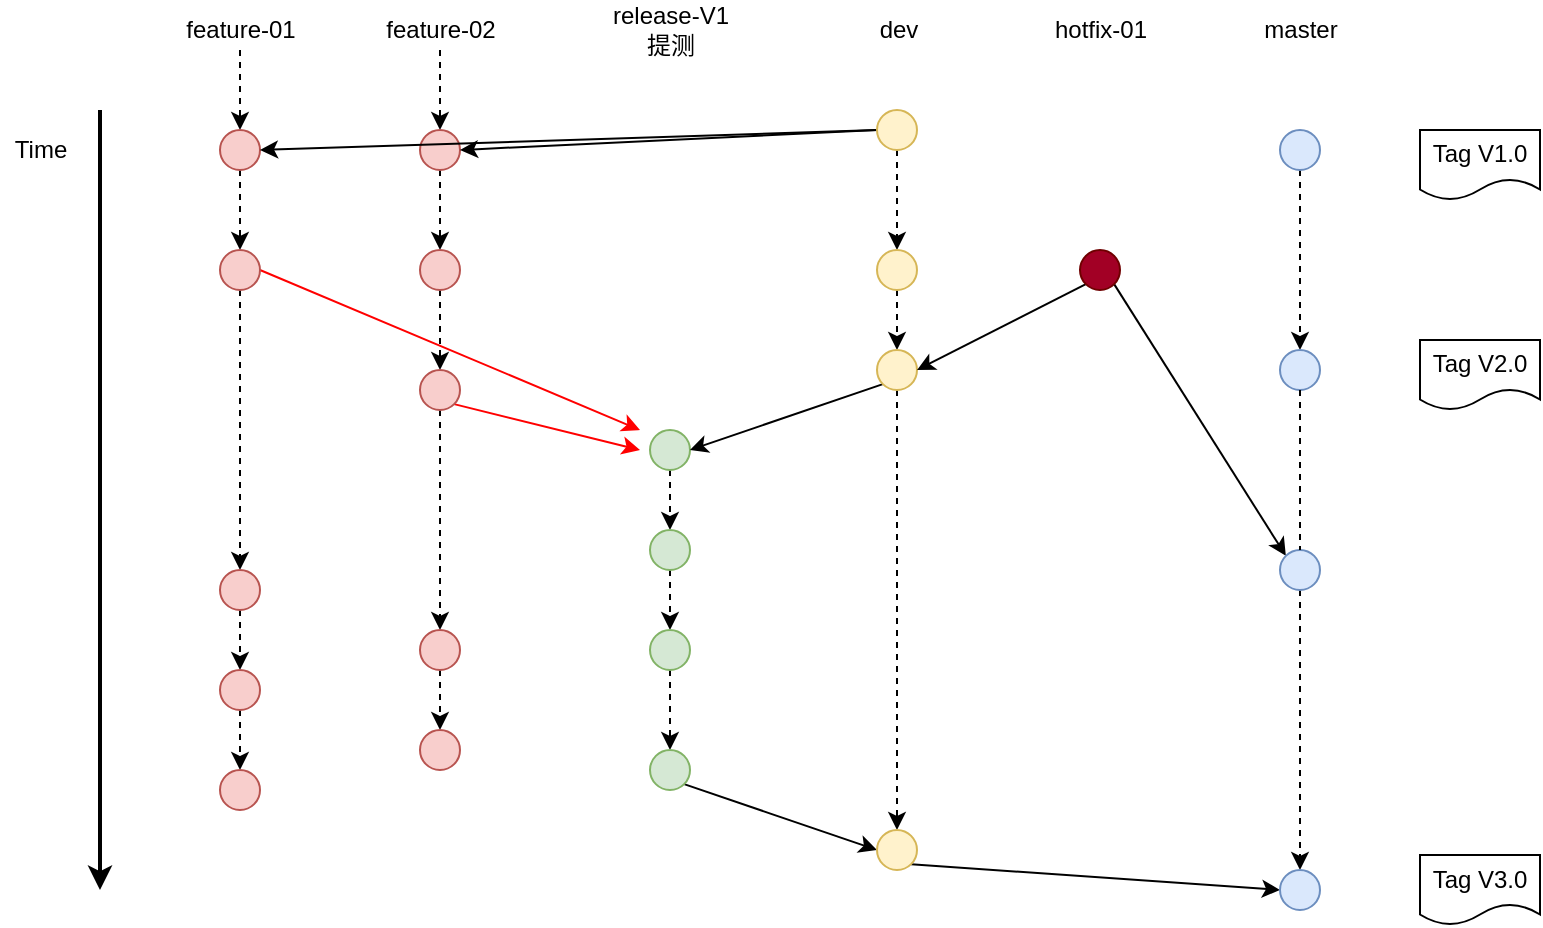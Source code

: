 <mxfile version="16.5.6" type="github">
  <diagram id="C5RBs43oDa-KdzZeNtuy" name="Page-1">
    <mxGraphModel dx="893" dy="1129" grid="1" gridSize="10" guides="1" tooltips="1" connect="1" arrows="1" fold="1" page="1" pageScale="1" pageWidth="827" pageHeight="1169" math="0" shadow="0">
      <root>
        <mxCell id="WIyWlLk6GJQsqaUBKTNV-0" />
        <mxCell id="WIyWlLk6GJQsqaUBKTNV-1" parent="WIyWlLk6GJQsqaUBKTNV-0" />
        <mxCell id="nvJy1aFqVvoF6byBFl7i-10" style="edgeStyle=orthogonalEdgeStyle;rounded=0;orthogonalLoop=1;jettySize=auto;html=1;entryX=0.5;entryY=0;entryDx=0;entryDy=0;dashed=1;" parent="WIyWlLk6GJQsqaUBKTNV-1" source="nvJy1aFqVvoF6byBFl7i-0" target="nvJy1aFqVvoF6byBFl7i-6" edge="1">
          <mxGeometry relative="1" as="geometry" />
        </mxCell>
        <mxCell id="nvJy1aFqVvoF6byBFl7i-0" value="feature-01" style="text;html=1;align=center;verticalAlign=middle;resizable=0;points=[];autosize=1;strokeColor=none;fillColor=none;" parent="WIyWlLk6GJQsqaUBKTNV-1" vertex="1">
          <mxGeometry x="85" y="110" width="70" height="20" as="geometry" />
        </mxCell>
        <mxCell id="nvJy1aFqVvoF6byBFl7i-19" style="edgeStyle=orthogonalEdgeStyle;rounded=0;orthogonalLoop=1;jettySize=auto;html=1;entryX=0.5;entryY=0;entryDx=0;entryDy=0;dashed=1;" parent="WIyWlLk6GJQsqaUBKTNV-1" source="nvJy1aFqVvoF6byBFl7i-1" target="nvJy1aFqVvoF6byBFl7i-16" edge="1">
          <mxGeometry relative="1" as="geometry" />
        </mxCell>
        <mxCell id="nvJy1aFqVvoF6byBFl7i-1" value="feature-02" style="text;html=1;align=center;verticalAlign=middle;resizable=0;points=[];autosize=1;strokeColor=none;fillColor=none;" parent="WIyWlLk6GJQsqaUBKTNV-1" vertex="1">
          <mxGeometry x="185" y="110" width="70" height="20" as="geometry" />
        </mxCell>
        <mxCell id="nvJy1aFqVvoF6byBFl7i-2" value="release-V1&lt;br&gt;提测" style="text;html=1;align=center;verticalAlign=middle;resizable=0;points=[];autosize=1;strokeColor=none;fillColor=none;" parent="WIyWlLk6GJQsqaUBKTNV-1" vertex="1">
          <mxGeometry x="300" y="105" width="70" height="30" as="geometry" />
        </mxCell>
        <mxCell id="nvJy1aFqVvoF6byBFl7i-3" value="dev" style="text;html=1;align=center;verticalAlign=middle;resizable=0;points=[];autosize=1;strokeColor=none;fillColor=none;" parent="WIyWlLk6GJQsqaUBKTNV-1" vertex="1">
          <mxGeometry x="428.5" y="110" width="40" height="20" as="geometry" />
        </mxCell>
        <mxCell id="nvJy1aFqVvoF6byBFl7i-4" value="hotfix-01" style="text;html=1;align=center;verticalAlign=middle;resizable=0;points=[];autosize=1;strokeColor=none;fillColor=none;" parent="WIyWlLk6GJQsqaUBKTNV-1" vertex="1">
          <mxGeometry x="520" y="110" width="60" height="20" as="geometry" />
        </mxCell>
        <mxCell id="nvJy1aFqVvoF6byBFl7i-5" value="master" style="text;html=1;align=center;verticalAlign=middle;resizable=0;points=[];autosize=1;strokeColor=none;fillColor=none;" parent="WIyWlLk6GJQsqaUBKTNV-1" vertex="1">
          <mxGeometry x="625" y="110" width="50" height="20" as="geometry" />
        </mxCell>
        <mxCell id="nvJy1aFqVvoF6byBFl7i-11" style="edgeStyle=orthogonalEdgeStyle;rounded=0;orthogonalLoop=1;jettySize=auto;html=1;exitX=0.5;exitY=1;exitDx=0;exitDy=0;entryX=0.5;entryY=0;entryDx=0;entryDy=0;dashed=1;" parent="WIyWlLk6GJQsqaUBKTNV-1" source="nvJy1aFqVvoF6byBFl7i-6" target="nvJy1aFqVvoF6byBFl7i-8" edge="1">
          <mxGeometry relative="1" as="geometry" />
        </mxCell>
        <mxCell id="nvJy1aFqVvoF6byBFl7i-6" value="" style="ellipse;whiteSpace=wrap;html=1;aspect=fixed;fillColor=#f8cecc;strokeColor=#b85450;" parent="WIyWlLk6GJQsqaUBKTNV-1" vertex="1">
          <mxGeometry x="110" y="170" width="20" height="20" as="geometry" />
        </mxCell>
        <mxCell id="nvJy1aFqVvoF6byBFl7i-20" style="edgeStyle=orthogonalEdgeStyle;rounded=0;orthogonalLoop=1;jettySize=auto;html=1;exitX=0.5;exitY=1;exitDx=0;exitDy=0;entryX=0.5;entryY=0;entryDx=0;entryDy=0;dashed=1;" parent="WIyWlLk6GJQsqaUBKTNV-1" source="nvJy1aFqVvoF6byBFl7i-8" target="nvJy1aFqVvoF6byBFl7i-12" edge="1">
          <mxGeometry relative="1" as="geometry" />
        </mxCell>
        <mxCell id="nvJy1aFqVvoF6byBFl7i-32" style="edgeStyle=none;rounded=0;orthogonalLoop=1;jettySize=auto;html=1;exitX=1;exitY=0.5;exitDx=0;exitDy=0;strokeColor=#FF0000;" parent="WIyWlLk6GJQsqaUBKTNV-1" source="nvJy1aFqVvoF6byBFl7i-8" edge="1">
          <mxGeometry relative="1" as="geometry">
            <mxPoint x="320" y="320" as="targetPoint" />
          </mxGeometry>
        </mxCell>
        <mxCell id="nvJy1aFqVvoF6byBFl7i-8" value="" style="ellipse;whiteSpace=wrap;html=1;aspect=fixed;fillColor=#f8cecc;strokeColor=#b85450;" parent="WIyWlLk6GJQsqaUBKTNV-1" vertex="1">
          <mxGeometry x="110" y="230" width="20" height="20" as="geometry" />
        </mxCell>
        <mxCell id="nvJy1aFqVvoF6byBFl7i-61" style="edgeStyle=none;rounded=0;orthogonalLoop=1;jettySize=auto;html=1;exitX=0.5;exitY=1;exitDx=0;exitDy=0;entryX=0.5;entryY=0;entryDx=0;entryDy=0;strokeColor=#000000;dashed=1;" parent="WIyWlLk6GJQsqaUBKTNV-1" source="nvJy1aFqVvoF6byBFl7i-12" target="nvJy1aFqVvoF6byBFl7i-13" edge="1">
          <mxGeometry relative="1" as="geometry" />
        </mxCell>
        <mxCell id="nvJy1aFqVvoF6byBFl7i-12" value="" style="ellipse;whiteSpace=wrap;html=1;aspect=fixed;fillColor=#f8cecc;strokeColor=#b85450;" parent="WIyWlLk6GJQsqaUBKTNV-1" vertex="1">
          <mxGeometry x="110" y="390" width="20" height="20" as="geometry" />
        </mxCell>
        <mxCell id="nvJy1aFqVvoF6byBFl7i-62" style="edgeStyle=none;rounded=0;orthogonalLoop=1;jettySize=auto;html=1;exitX=0.5;exitY=1;exitDx=0;exitDy=0;entryX=0.5;entryY=0;entryDx=0;entryDy=0;strokeColor=#000000;dashed=1;" parent="WIyWlLk6GJQsqaUBKTNV-1" source="nvJy1aFqVvoF6byBFl7i-13" target="nvJy1aFqVvoF6byBFl7i-14" edge="1">
          <mxGeometry relative="1" as="geometry" />
        </mxCell>
        <mxCell id="nvJy1aFqVvoF6byBFl7i-13" value="" style="ellipse;whiteSpace=wrap;html=1;aspect=fixed;fillColor=#f8cecc;strokeColor=#b85450;" parent="WIyWlLk6GJQsqaUBKTNV-1" vertex="1">
          <mxGeometry x="110" y="440" width="20" height="20" as="geometry" />
        </mxCell>
        <mxCell id="nvJy1aFqVvoF6byBFl7i-14" value="" style="ellipse;whiteSpace=wrap;html=1;aspect=fixed;fillColor=#f8cecc;strokeColor=#b85450;" parent="WIyWlLk6GJQsqaUBKTNV-1" vertex="1">
          <mxGeometry x="110" y="490" width="20" height="20" as="geometry" />
        </mxCell>
        <mxCell id="nvJy1aFqVvoF6byBFl7i-15" style="edgeStyle=orthogonalEdgeStyle;rounded=0;orthogonalLoop=1;jettySize=auto;html=1;exitX=0.5;exitY=1;exitDx=0;exitDy=0;entryX=0.5;entryY=0;entryDx=0;entryDy=0;dashed=1;" parent="WIyWlLk6GJQsqaUBKTNV-1" source="nvJy1aFqVvoF6byBFl7i-16" target="nvJy1aFqVvoF6byBFl7i-17" edge="1">
          <mxGeometry relative="1" as="geometry" />
        </mxCell>
        <mxCell id="nvJy1aFqVvoF6byBFl7i-16" value="" style="ellipse;whiteSpace=wrap;html=1;aspect=fixed;fillColor=#f8cecc;strokeColor=#b85450;" parent="WIyWlLk6GJQsqaUBKTNV-1" vertex="1">
          <mxGeometry x="210" y="170" width="20" height="20" as="geometry" />
        </mxCell>
        <mxCell id="nvJy1aFqVvoF6byBFl7i-29" style="edgeStyle=orthogonalEdgeStyle;rounded=0;orthogonalLoop=1;jettySize=auto;html=1;exitX=0.5;exitY=1;exitDx=0;exitDy=0;entryX=0.5;entryY=0;entryDx=0;entryDy=0;dashed=1;" parent="WIyWlLk6GJQsqaUBKTNV-1" source="nvJy1aFqVvoF6byBFl7i-17" target="nvJy1aFqVvoF6byBFl7i-25" edge="1">
          <mxGeometry relative="1" as="geometry" />
        </mxCell>
        <mxCell id="nvJy1aFqVvoF6byBFl7i-17" value="" style="ellipse;whiteSpace=wrap;html=1;aspect=fixed;fillColor=#f8cecc;strokeColor=#b85450;" parent="WIyWlLk6GJQsqaUBKTNV-1" vertex="1">
          <mxGeometry x="210" y="230" width="20" height="20" as="geometry" />
        </mxCell>
        <mxCell id="nvJy1aFqVvoF6byBFl7i-43" style="edgeStyle=none;rounded=0;orthogonalLoop=1;jettySize=auto;html=1;exitX=0.5;exitY=1;exitDx=0;exitDy=0;entryX=0.5;entryY=0;entryDx=0;entryDy=0;dashed=1;strokeColor=#000000;" parent="WIyWlLk6GJQsqaUBKTNV-1" source="nvJy1aFqVvoF6byBFl7i-22" target="nvJy1aFqVvoF6byBFl7i-33" edge="1">
          <mxGeometry relative="1" as="geometry" />
        </mxCell>
        <mxCell id="nvJy1aFqVvoF6byBFl7i-22" value="" style="ellipse;whiteSpace=wrap;html=1;aspect=fixed;fillColor=#d5e8d4;strokeColor=#82b366;" parent="WIyWlLk6GJQsqaUBKTNV-1" vertex="1">
          <mxGeometry x="325" y="320" width="20" height="20" as="geometry" />
        </mxCell>
        <mxCell id="nvJy1aFqVvoF6byBFl7i-46" style="edgeStyle=none;rounded=0;orthogonalLoop=1;jettySize=auto;html=1;exitX=0.5;exitY=1;exitDx=0;exitDy=0;entryX=0.5;entryY=0;entryDx=0;entryDy=0;dashed=1;strokeColor=#000000;" parent="WIyWlLk6GJQsqaUBKTNV-1" source="nvJy1aFqVvoF6byBFl7i-23" target="nvJy1aFqVvoF6byBFl7i-36" edge="1">
          <mxGeometry relative="1" as="geometry" />
        </mxCell>
        <mxCell id="nvJy1aFqVvoF6byBFl7i-57" style="edgeStyle=none;rounded=0;orthogonalLoop=1;jettySize=auto;html=1;exitX=0;exitY=0.5;exitDx=0;exitDy=0;entryX=1;entryY=0.5;entryDx=0;entryDy=0;strokeColor=#000000;" parent="WIyWlLk6GJQsqaUBKTNV-1" source="nvJy1aFqVvoF6byBFl7i-23" target="nvJy1aFqVvoF6byBFl7i-16" edge="1">
          <mxGeometry relative="1" as="geometry" />
        </mxCell>
        <mxCell id="nvJy1aFqVvoF6byBFl7i-58" style="edgeStyle=none;rounded=0;orthogonalLoop=1;jettySize=auto;html=1;exitX=0;exitY=0.5;exitDx=0;exitDy=0;entryX=1;entryY=0.5;entryDx=0;entryDy=0;strokeColor=#000000;" parent="WIyWlLk6GJQsqaUBKTNV-1" source="nvJy1aFqVvoF6byBFl7i-23" target="nvJy1aFqVvoF6byBFl7i-6" edge="1">
          <mxGeometry relative="1" as="geometry" />
        </mxCell>
        <mxCell id="nvJy1aFqVvoF6byBFl7i-23" value="" style="ellipse;whiteSpace=wrap;html=1;aspect=fixed;fillColor=#fff2cc;strokeColor=#d6b656;" parent="WIyWlLk6GJQsqaUBKTNV-1" vertex="1">
          <mxGeometry x="438.5" y="160" width="20" height="20" as="geometry" />
        </mxCell>
        <mxCell id="nvJy1aFqVvoF6byBFl7i-63" style="edgeStyle=none;rounded=0;orthogonalLoop=1;jettySize=auto;html=1;exitX=0.5;exitY=1;exitDx=0;exitDy=0;entryX=0.5;entryY=0;entryDx=0;entryDy=0;dashed=1;strokeColor=#000000;" parent="WIyWlLk6GJQsqaUBKTNV-1" source="nvJy1aFqVvoF6byBFl7i-24" target="nvJy1aFqVvoF6byBFl7i-51" edge="1">
          <mxGeometry relative="1" as="geometry" />
        </mxCell>
        <mxCell id="nvJy1aFqVvoF6byBFl7i-24" value="" style="ellipse;whiteSpace=wrap;html=1;aspect=fixed;fillColor=#dae8fc;strokeColor=#6c8ebf;" parent="WIyWlLk6GJQsqaUBKTNV-1" vertex="1">
          <mxGeometry x="640" y="170" width="20" height="20" as="geometry" />
        </mxCell>
        <mxCell id="nvJy1aFqVvoF6byBFl7i-31" style="edgeStyle=none;rounded=0;orthogonalLoop=1;jettySize=auto;html=1;exitX=1;exitY=1;exitDx=0;exitDy=0;fillColor=#f8cecc;strokeColor=#FF0000;" parent="WIyWlLk6GJQsqaUBKTNV-1" source="nvJy1aFqVvoF6byBFl7i-25" edge="1">
          <mxGeometry relative="1" as="geometry">
            <mxPoint x="320" y="330" as="targetPoint" />
          </mxGeometry>
        </mxCell>
        <mxCell id="nvJy1aFqVvoF6byBFl7i-59" style="edgeStyle=none;rounded=0;orthogonalLoop=1;jettySize=auto;html=1;exitX=0.5;exitY=1;exitDx=0;exitDy=0;entryX=0.5;entryY=0;entryDx=0;entryDy=0;strokeColor=#000000;dashed=1;" parent="WIyWlLk6GJQsqaUBKTNV-1" source="nvJy1aFqVvoF6byBFl7i-25" target="nvJy1aFqVvoF6byBFl7i-26" edge="1">
          <mxGeometry relative="1" as="geometry" />
        </mxCell>
        <mxCell id="nvJy1aFqVvoF6byBFl7i-25" value="" style="ellipse;whiteSpace=wrap;html=1;aspect=fixed;fillColor=#f8cecc;strokeColor=#b85450;" parent="WIyWlLk6GJQsqaUBKTNV-1" vertex="1">
          <mxGeometry x="210" y="290" width="20" height="20" as="geometry" />
        </mxCell>
        <mxCell id="nvJy1aFqVvoF6byBFl7i-60" style="edgeStyle=none;rounded=0;orthogonalLoop=1;jettySize=auto;html=1;exitX=0.5;exitY=1;exitDx=0;exitDy=0;entryX=0.5;entryY=0;entryDx=0;entryDy=0;strokeColor=#000000;dashed=1;" parent="WIyWlLk6GJQsqaUBKTNV-1" source="nvJy1aFqVvoF6byBFl7i-26" target="nvJy1aFqVvoF6byBFl7i-28" edge="1">
          <mxGeometry relative="1" as="geometry" />
        </mxCell>
        <mxCell id="nvJy1aFqVvoF6byBFl7i-26" value="" style="ellipse;whiteSpace=wrap;html=1;aspect=fixed;fillColor=#f8cecc;strokeColor=#b85450;" parent="WIyWlLk6GJQsqaUBKTNV-1" vertex="1">
          <mxGeometry x="210" y="420" width="20" height="20" as="geometry" />
        </mxCell>
        <mxCell id="nvJy1aFqVvoF6byBFl7i-28" value="" style="ellipse;whiteSpace=wrap;html=1;aspect=fixed;fillColor=#f8cecc;strokeColor=#b85450;" parent="WIyWlLk6GJQsqaUBKTNV-1" vertex="1">
          <mxGeometry x="210" y="470" width="20" height="20" as="geometry" />
        </mxCell>
        <mxCell id="nvJy1aFqVvoF6byBFl7i-44" style="edgeStyle=none;rounded=0;orthogonalLoop=1;jettySize=auto;html=1;exitX=0.5;exitY=1;exitDx=0;exitDy=0;entryX=0.5;entryY=0;entryDx=0;entryDy=0;dashed=1;strokeColor=#000000;" parent="WIyWlLk6GJQsqaUBKTNV-1" source="nvJy1aFqVvoF6byBFl7i-33" target="nvJy1aFqVvoF6byBFl7i-34" edge="1">
          <mxGeometry relative="1" as="geometry" />
        </mxCell>
        <mxCell id="nvJy1aFqVvoF6byBFl7i-33" value="" style="ellipse;whiteSpace=wrap;html=1;aspect=fixed;fillColor=#d5e8d4;strokeColor=#82b366;" parent="WIyWlLk6GJQsqaUBKTNV-1" vertex="1">
          <mxGeometry x="325" y="370" width="20" height="20" as="geometry" />
        </mxCell>
        <mxCell id="nvJy1aFqVvoF6byBFl7i-45" style="edgeStyle=none;rounded=0;orthogonalLoop=1;jettySize=auto;html=1;exitX=0.5;exitY=1;exitDx=0;exitDy=0;entryX=0.5;entryY=0;entryDx=0;entryDy=0;dashed=1;strokeColor=#000000;" parent="WIyWlLk6GJQsqaUBKTNV-1" source="nvJy1aFqVvoF6byBFl7i-34" target="nvJy1aFqVvoF6byBFl7i-35" edge="1">
          <mxGeometry relative="1" as="geometry" />
        </mxCell>
        <mxCell id="nvJy1aFqVvoF6byBFl7i-34" value="" style="ellipse;whiteSpace=wrap;html=1;aspect=fixed;fillColor=#d5e8d4;strokeColor=#82b366;" parent="WIyWlLk6GJQsqaUBKTNV-1" vertex="1">
          <mxGeometry x="325" y="420" width="20" height="20" as="geometry" />
        </mxCell>
        <mxCell id="nvJy1aFqVvoF6byBFl7i-50" style="edgeStyle=none;rounded=0;orthogonalLoop=1;jettySize=auto;html=1;exitX=1;exitY=1;exitDx=0;exitDy=0;entryX=0;entryY=0.5;entryDx=0;entryDy=0;strokeColor=#000000;" parent="WIyWlLk6GJQsqaUBKTNV-1" source="nvJy1aFqVvoF6byBFl7i-35" target="nvJy1aFqVvoF6byBFl7i-42" edge="1">
          <mxGeometry relative="1" as="geometry" />
        </mxCell>
        <mxCell id="nvJy1aFqVvoF6byBFl7i-35" value="" style="ellipse;whiteSpace=wrap;html=1;aspect=fixed;fillColor=#d5e8d4;strokeColor=#82b366;" parent="WIyWlLk6GJQsqaUBKTNV-1" vertex="1">
          <mxGeometry x="325" y="480" width="20" height="20" as="geometry" />
        </mxCell>
        <mxCell id="nvJy1aFqVvoF6byBFl7i-47" style="edgeStyle=none;rounded=0;orthogonalLoop=1;jettySize=auto;html=1;exitX=0.5;exitY=1;exitDx=0;exitDy=0;entryX=0.5;entryY=0;entryDx=0;entryDy=0;dashed=1;strokeColor=#000000;" parent="WIyWlLk6GJQsqaUBKTNV-1" source="nvJy1aFqVvoF6byBFl7i-36" target="nvJy1aFqVvoF6byBFl7i-37" edge="1">
          <mxGeometry relative="1" as="geometry" />
        </mxCell>
        <mxCell id="nvJy1aFqVvoF6byBFl7i-36" value="" style="ellipse;whiteSpace=wrap;html=1;aspect=fixed;fillColor=#fff2cc;strokeColor=#d6b656;" parent="WIyWlLk6GJQsqaUBKTNV-1" vertex="1">
          <mxGeometry x="438.5" y="230" width="20" height="20" as="geometry" />
        </mxCell>
        <mxCell id="nvJy1aFqVvoF6byBFl7i-48" style="edgeStyle=none;rounded=0;orthogonalLoop=1;jettySize=auto;html=1;exitX=0.5;exitY=1;exitDx=0;exitDy=0;entryX=0.5;entryY=0;entryDx=0;entryDy=0;dashed=1;strokeColor=#000000;" parent="WIyWlLk6GJQsqaUBKTNV-1" source="nvJy1aFqVvoF6byBFl7i-37" target="nvJy1aFqVvoF6byBFl7i-42" edge="1">
          <mxGeometry relative="1" as="geometry" />
        </mxCell>
        <mxCell id="FUyVDOPKOTECQZRMBre0-10" style="edgeStyle=none;rounded=0;orthogonalLoop=1;jettySize=auto;html=1;exitX=0;exitY=1;exitDx=0;exitDy=0;entryX=1;entryY=0.5;entryDx=0;entryDy=0;elbow=vertical;" edge="1" parent="WIyWlLk6GJQsqaUBKTNV-1" source="nvJy1aFqVvoF6byBFl7i-37" target="nvJy1aFqVvoF6byBFl7i-22">
          <mxGeometry relative="1" as="geometry" />
        </mxCell>
        <mxCell id="nvJy1aFqVvoF6byBFl7i-37" value="" style="ellipse;whiteSpace=wrap;html=1;aspect=fixed;fillColor=#fff2cc;strokeColor=#d6b656;" parent="WIyWlLk6GJQsqaUBKTNV-1" vertex="1">
          <mxGeometry x="438.5" y="280" width="20" height="20" as="geometry" />
        </mxCell>
        <mxCell id="nvJy1aFqVvoF6byBFl7i-56" style="edgeStyle=none;rounded=0;orthogonalLoop=1;jettySize=auto;html=1;exitX=1;exitY=1;exitDx=0;exitDy=0;entryX=0;entryY=0.5;entryDx=0;entryDy=0;strokeColor=#000000;" parent="WIyWlLk6GJQsqaUBKTNV-1" source="nvJy1aFqVvoF6byBFl7i-42" target="nvJy1aFqVvoF6byBFl7i-52" edge="1">
          <mxGeometry relative="1" as="geometry" />
        </mxCell>
        <mxCell id="nvJy1aFqVvoF6byBFl7i-42" value="" style="ellipse;whiteSpace=wrap;html=1;aspect=fixed;fillColor=#fff2cc;strokeColor=#d6b656;" parent="WIyWlLk6GJQsqaUBKTNV-1" vertex="1">
          <mxGeometry x="438.5" y="520" width="20" height="20" as="geometry" />
        </mxCell>
        <mxCell id="nvJy1aFqVvoF6byBFl7i-64" style="edgeStyle=none;rounded=0;orthogonalLoop=1;jettySize=auto;html=1;exitX=0.5;exitY=1;exitDx=0;exitDy=0;dashed=1;strokeColor=#000000;startArrow=none;" parent="WIyWlLk6GJQsqaUBKTNV-1" source="FUyVDOPKOTECQZRMBre0-5" target="nvJy1aFqVvoF6byBFl7i-52" edge="1">
          <mxGeometry relative="1" as="geometry" />
        </mxCell>
        <mxCell id="nvJy1aFqVvoF6byBFl7i-51" value="" style="ellipse;whiteSpace=wrap;html=1;aspect=fixed;fillColor=#dae8fc;strokeColor=#6c8ebf;" parent="WIyWlLk6GJQsqaUBKTNV-1" vertex="1">
          <mxGeometry x="640" y="280" width="20" height="20" as="geometry" />
        </mxCell>
        <mxCell id="nvJy1aFqVvoF6byBFl7i-52" value="" style="ellipse;whiteSpace=wrap;html=1;aspect=fixed;fillColor=#dae8fc;strokeColor=#6c8ebf;" parent="WIyWlLk6GJQsqaUBKTNV-1" vertex="1">
          <mxGeometry x="640" y="540" width="20" height="20" as="geometry" />
        </mxCell>
        <mxCell id="nvJy1aFqVvoF6byBFl7i-53" value="Tag V1.0" style="shape=document;whiteSpace=wrap;html=1;boundedLbl=1;" parent="WIyWlLk6GJQsqaUBKTNV-1" vertex="1">
          <mxGeometry x="710" y="170" width="60" height="35" as="geometry" />
        </mxCell>
        <mxCell id="nvJy1aFqVvoF6byBFl7i-54" value="Tag V2.0" style="shape=document;whiteSpace=wrap;html=1;boundedLbl=1;" parent="WIyWlLk6GJQsqaUBKTNV-1" vertex="1">
          <mxGeometry x="710" y="275" width="60" height="35" as="geometry" />
        </mxCell>
        <mxCell id="nvJy1aFqVvoF6byBFl7i-55" value="Tag V3.0" style="shape=document;whiteSpace=wrap;html=1;boundedLbl=1;" parent="WIyWlLk6GJQsqaUBKTNV-1" vertex="1">
          <mxGeometry x="710" y="532.5" width="60" height="35" as="geometry" />
        </mxCell>
        <mxCell id="nvJy1aFqVvoF6byBFl7i-69" value="" style="endArrow=classic;html=1;rounded=0;strokeColor=#000000;strokeWidth=2;" parent="WIyWlLk6GJQsqaUBKTNV-1" edge="1">
          <mxGeometry relative="1" as="geometry">
            <mxPoint x="50" y="160" as="sourcePoint" />
            <mxPoint x="50" y="550" as="targetPoint" />
          </mxGeometry>
        </mxCell>
        <mxCell id="nvJy1aFqVvoF6byBFl7i-72" value="Time" style="text;html=1;align=center;verticalAlign=middle;resizable=0;points=[];autosize=1;strokeColor=none;fillColor=none;" parent="WIyWlLk6GJQsqaUBKTNV-1" vertex="1">
          <mxGeometry y="170" width="40" height="20" as="geometry" />
        </mxCell>
        <mxCell id="FUyVDOPKOTECQZRMBre0-7" style="edgeStyle=none;rounded=0;orthogonalLoop=1;jettySize=auto;html=1;exitX=1;exitY=1;exitDx=0;exitDy=0;entryX=0;entryY=0;entryDx=0;entryDy=0;elbow=vertical;" edge="1" parent="WIyWlLk6GJQsqaUBKTNV-1" source="FUyVDOPKOTECQZRMBre0-0" target="FUyVDOPKOTECQZRMBre0-5">
          <mxGeometry relative="1" as="geometry" />
        </mxCell>
        <mxCell id="FUyVDOPKOTECQZRMBre0-9" style="edgeStyle=none;rounded=0;orthogonalLoop=1;jettySize=auto;html=1;exitX=0;exitY=1;exitDx=0;exitDy=0;entryX=1;entryY=0.5;entryDx=0;entryDy=0;elbow=vertical;" edge="1" parent="WIyWlLk6GJQsqaUBKTNV-1" source="FUyVDOPKOTECQZRMBre0-0" target="nvJy1aFqVvoF6byBFl7i-37">
          <mxGeometry relative="1" as="geometry" />
        </mxCell>
        <mxCell id="FUyVDOPKOTECQZRMBre0-0" value="" style="ellipse;whiteSpace=wrap;html=1;aspect=fixed;fillColor=#a20025;strokeColor=#6F0000;fontColor=#ffffff;" vertex="1" parent="WIyWlLk6GJQsqaUBKTNV-1">
          <mxGeometry x="540" y="230" width="20" height="20" as="geometry" />
        </mxCell>
        <mxCell id="FUyVDOPKOTECQZRMBre0-5" value="" style="ellipse;whiteSpace=wrap;html=1;aspect=fixed;fillColor=#dae8fc;strokeColor=#6c8ebf;" vertex="1" parent="WIyWlLk6GJQsqaUBKTNV-1">
          <mxGeometry x="640" y="380" width="20" height="20" as="geometry" />
        </mxCell>
        <mxCell id="FUyVDOPKOTECQZRMBre0-6" value="" style="edgeStyle=none;rounded=0;orthogonalLoop=1;jettySize=auto;html=1;exitX=0.5;exitY=1;exitDx=0;exitDy=0;dashed=1;strokeColor=#000000;endArrow=none;" edge="1" parent="WIyWlLk6GJQsqaUBKTNV-1" source="nvJy1aFqVvoF6byBFl7i-51" target="FUyVDOPKOTECQZRMBre0-5">
          <mxGeometry relative="1" as="geometry">
            <mxPoint x="650" y="300" as="sourcePoint" />
            <mxPoint x="650" y="540" as="targetPoint" />
          </mxGeometry>
        </mxCell>
      </root>
    </mxGraphModel>
  </diagram>
</mxfile>
